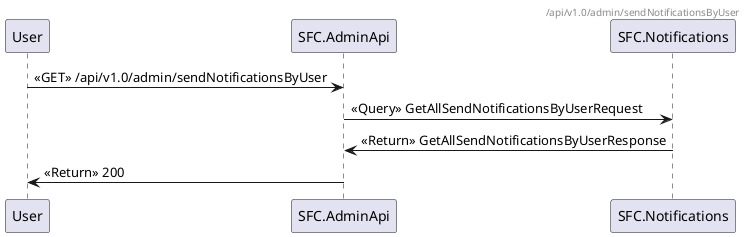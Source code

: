 @startuml
header /api/v1.0/admin/sendNotificationsByUser
User -> SFC.AdminApi : <<GET>> /api/v1.0/admin/sendNotificationsByUser
SFC.AdminApi -> SFC.Notifications : <<Query>> GetAllSendNotificationsByUserRequest
SFC.Notifications -> SFC.AdminApi : <<Return>> GetAllSendNotificationsByUserResponse
SFC.AdminApi -> User: <<Return>> 200
@enduml

